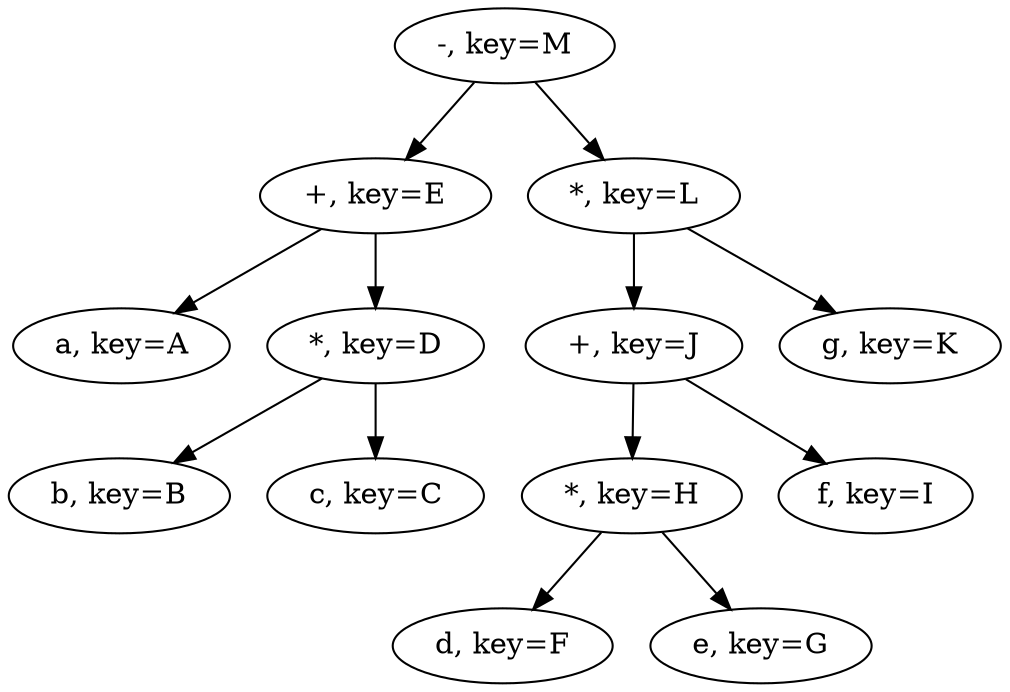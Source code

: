 digraph G {
M[label="-, key=M"]
M -> E
E[label="+, key=E"]
E -> A
A[label="a, key=A"]
E -> D
D[label="*, key=D"]
D -> B
B[label="b, key=B"]
D -> C
C[label="c, key=C"]
M -> L
L[label="*, key=L"]
L -> J
J[label="+, key=J"]
J -> H
H[label="*, key=H"]
H -> F
F[label="d, key=F"]
H -> G
G[label="e, key=G"]
J -> I
I[label="f, key=I"]
L -> K
K[label="g, key=K"]
}